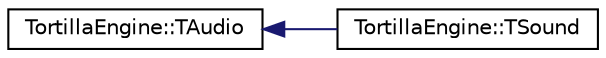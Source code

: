 digraph "Graphical Class Hierarchy"
{
 // LATEX_PDF_SIZE
  edge [fontname="Helvetica",fontsize="10",labelfontname="Helvetica",labelfontsize="10"];
  node [fontname="Helvetica",fontsize="10",shape=record];
  rankdir="LR";
  Node0 [label="TortillaEngine::TAudio",height=0.2,width=0.4,color="black", fillcolor="white", style="filled",URL="$class_tortilla_engine_1_1_t_audio.html",tooltip="Class for audio management."];
  Node0 -> Node1 [dir="back",color="midnightblue",fontsize="10",style="solid",fontname="Helvetica"];
  Node1 [label="TortillaEngine::TSound",height=0.2,width=0.4,color="black", fillcolor="white", style="filled",URL="$class_tortilla_engine_1_1_t_sound.html",tooltip="Class for sound effects audio management."];
}
